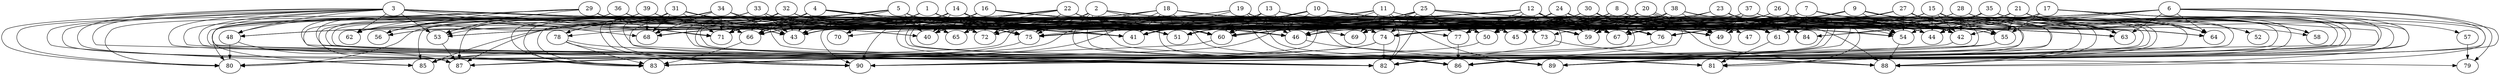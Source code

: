 // DAG automatically generated by daggen at Wed Apr 12 12:23:41 2017
// ./daggen --dot -n 90 --jump=5 --fat=0.8 --regularity=0.2 --density=0.4 
digraph G {
  1 [size="3682947010", alpha="0.09"]
  1 -> 48 [size ="134217728"]
  1 -> 50 [size ="134217728"]
  1 -> 60 [size ="134217728"]
  1 -> 66 [size ="134217728"]
  1 -> 67 [size ="134217728"]
  1 -> 70 [size ="134217728"]
  1 -> 71 [size ="134217728"]
  1 -> 75 [size ="134217728"]
  1 -> 84 [size ="134217728"]
  1 -> 89 [size ="134217728"]
  2 [size="21951273810", alpha="0.01"]
  2 -> 45 [size ="536870912"]
  2 -> 49 [size ="536870912"]
  2 -> 60 [size ="536870912"]
  2 -> 72 [size ="536870912"]
  2 -> 74 [size ="536870912"]
  2 -> 75 [size ="536870912"]
  2 -> 76 [size ="536870912"]
  2 -> 78 [size ="536870912"]
  2 -> 80 [size ="536870912"]
  2 -> 81 [size ="536870912"]
  2 -> 86 [size ="536870912"]
  2 -> 89 [size ="536870912"]
  3 [size="782757789696", alpha="0.09"]
  3 -> 40 [size ="679477248"]
  3 -> 48 [size ="679477248"]
  3 -> 53 [size ="679477248"]
  3 -> 59 [size ="679477248"]
  3 -> 60 [size ="679477248"]
  3 -> 61 [size ="679477248"]
  3 -> 62 [size ="679477248"]
  3 -> 68 [size ="679477248"]
  3 -> 69 [size ="679477248"]
  3 -> 71 [size ="679477248"]
  3 -> 72 [size ="679477248"]
  3 -> 75 [size ="679477248"]
  3 -> 79 [size ="679477248"]
  3 -> 80 [size ="679477248"]
  3 -> 82 [size ="679477248"]
  3 -> 83 [size ="679477248"]
  3 -> 85 [size ="679477248"]
  3 -> 86 [size ="679477248"]
  3 -> 87 [size ="679477248"]
  3 -> 89 [size ="679477248"]
  4 [size="1244832103025", alpha="0.10"]
  4 -> 41 [size ="838860800"]
  4 -> 43 [size ="838860800"]
  4 -> 55 [size ="838860800"]
  4 -> 65 [size ="838860800"]
  4 -> 66 [size ="838860800"]
  4 -> 71 [size ="838860800"]
  4 -> 77 [size ="838860800"]
  4 -> 80 [size ="838860800"]
  4 -> 83 [size ="838860800"]
  4 -> 84 [size ="838860800"]
  4 -> 86 [size ="838860800"]
  4 -> 89 [size ="838860800"]
  5 [size="635936844192", alpha="0.03"]
  5 -> 40 [size ="536870912"]
  5 -> 41 [size ="536870912"]
  5 -> 43 [size ="536870912"]
  5 -> 44 [size ="536870912"]
  5 -> 48 [size ="536870912"]
  5 -> 50 [size ="536870912"]
  5 -> 66 [size ="536870912"]
  5 -> 67 [size ="536870912"]
  5 -> 74 [size ="536870912"]
  5 -> 75 [size ="536870912"]
  5 -> 83 [size ="536870912"]
  5 -> 85 [size ="536870912"]
  6 [size="134217728000", alpha="0.18"]
  6 -> 42 [size ="209715200"]
  6 -> 44 [size ="209715200"]
  6 -> 49 [size ="209715200"]
  6 -> 63 [size ="209715200"]
  6 -> 64 [size ="209715200"]
  6 -> 67 [size ="209715200"]
  6 -> 79 [size ="209715200"]
  6 -> 81 [size ="209715200"]
  6 -> 86 [size ="209715200"]
  6 -> 89 [size ="209715200"]
  7 [size="3883945458", alpha="0.03"]
  7 -> 42 [size ="301989888"]
  7 -> 45 [size ="301989888"]
  7 -> 46 [size ="301989888"]
  7 -> 51 [size ="301989888"]
  7 -> 63 [size ="301989888"]
  7 -> 67 [size ="301989888"]
  7 -> 73 [size ="301989888"]
  7 -> 84 [size ="301989888"]
  7 -> 86 [size ="301989888"]
  7 -> 88 [size ="301989888"]
  8 [size="1430435722", alpha="0.07"]
  8 -> 40 [size ="33554432"]
  8 -> 42 [size ="33554432"]
  8 -> 43 [size ="33554432"]
  8 -> 47 [size ="33554432"]
  8 -> 49 [size ="33554432"]
  8 -> 50 [size ="33554432"]
  8 -> 54 [size ="33554432"]
  8 -> 59 [size ="33554432"]
  8 -> 61 [size ="33554432"]
  8 -> 66 [size ="33554432"]
  8 -> 67 [size ="33554432"]
  8 -> 71 [size ="33554432"]
  8 -> 77 [size ="33554432"]
  8 -> 88 [size ="33554432"]
  9 [size="16174439669", alpha="0.13"]
  9 -> 42 [size ="838860800"]
  9 -> 49 [size ="838860800"]
  9 -> 54 [size ="838860800"]
  9 -> 59 [size ="838860800"]
  9 -> 63 [size ="838860800"]
  9 -> 69 [size ="838860800"]
  9 -> 75 [size ="838860800"]
  9 -> 76 [size ="838860800"]
  9 -> 82 [size ="838860800"]
  9 -> 89 [size ="838860800"]
  10 [size="782757789696", alpha="0.13"]
  10 -> 41 [size ="679477248"]
  10 -> 43 [size ="679477248"]
  10 -> 51 [size ="679477248"]
  10 -> 54 [size ="679477248"]
  10 -> 59 [size ="679477248"]
  10 -> 60 [size ="679477248"]
  10 -> 63 [size ="679477248"]
  10 -> 66 [size ="679477248"]
  10 -> 73 [size ="679477248"]
  10 -> 75 [size ="679477248"]
  10 -> 76 [size ="679477248"]
  10 -> 87 [size ="679477248"]
  10 -> 88 [size ="679477248"]
  10 -> 90 [size ="679477248"]
  11 [size="1983655160", alpha="0.01"]
  11 -> 41 [size ="33554432"]
  11 -> 46 [size ="33554432"]
  11 -> 49 [size ="33554432"]
  11 -> 60 [size ="33554432"]
  11 -> 69 [size ="33554432"]
  11 -> 74 [size ="33554432"]
  11 -> 76 [size ="33554432"]
  11 -> 82 [size ="33554432"]
  11 -> 89 [size ="33554432"]
  12 [size="25585288152", alpha="0.10"]
  12 -> 41 [size ="536870912"]
  12 -> 42 [size ="536870912"]
  12 -> 50 [size ="536870912"]
  12 -> 54 [size ="536870912"]
  12 -> 60 [size ="536870912"]
  12 -> 62 [size ="536870912"]
  12 -> 63 [size ="536870912"]
  12 -> 64 [size ="536870912"]
  12 -> 65 [size ="536870912"]
  12 -> 67 [size ="536870912"]
  12 -> 71 [size ="536870912"]
  12 -> 73 [size ="536870912"]
  12 -> 76 [size ="536870912"]
  12 -> 77 [size ="536870912"]
  12 -> 82 [size ="536870912"]
  13 [size="4198736398", alpha="0.15"]
  13 -> 41 [size ="209715200"]
  13 -> 42 [size ="209715200"]
  13 -> 46 [size ="209715200"]
  13 -> 54 [size ="209715200"]
  13 -> 60 [size ="209715200"]
  13 -> 64 [size ="209715200"]
  13 -> 66 [size ="209715200"]
  13 -> 72 [size ="209715200"]
  13 -> 75 [size ="209715200"]
  14 [size="8459194034", alpha="0.16"]
  14 -> 40 [size ="134217728"]
  14 -> 41 [size ="134217728"]
  14 -> 43 [size ="134217728"]
  14 -> 44 [size ="134217728"]
  14 -> 49 [size ="134217728"]
  14 -> 51 [size ="134217728"]
  14 -> 53 [size ="134217728"]
  14 -> 59 [size ="134217728"]
  14 -> 60 [size ="134217728"]
  14 -> 66 [size ="134217728"]
  14 -> 70 [size ="134217728"]
  14 -> 75 [size ="134217728"]
  14 -> 81 [size ="134217728"]
  14 -> 84 [size ="134217728"]
  14 -> 87 [size ="134217728"]
  14 -> 90 [size ="134217728"]
  15 [size="19009796138", alpha="0.02"]
  15 -> 42 [size ="33554432"]
  15 -> 44 [size ="33554432"]
  15 -> 51 [size ="33554432"]
  15 -> 52 [size ="33554432"]
  15 -> 55 [size ="33554432"]
  15 -> 60 [size ="33554432"]
  15 -> 61 [size ="33554432"]
  15 -> 64 [size ="33554432"]
  15 -> 77 [size ="33554432"]
  15 -> 87 [size ="33554432"]
  16 [size="1073741824000", alpha="0.18"]
  16 -> 40 [size ="838860800"]
  16 -> 43 [size ="838860800"]
  16 -> 44 [size ="838860800"]
  16 -> 51 [size ="838860800"]
  16 -> 55 [size ="838860800"]
  16 -> 59 [size ="838860800"]
  16 -> 68 [size ="838860800"]
  16 -> 71 [size ="838860800"]
  16 -> 72 [size ="838860800"]
  16 -> 77 [size ="838860800"]
  16 -> 81 [size ="838860800"]
  16 -> 82 [size ="838860800"]
  16 -> 90 [size ="838860800"]
  17 [size="8589934592", alpha="0.17"]
  17 -> 41 [size ="33554432"]
  17 -> 44 [size ="33554432"]
  17 -> 49 [size ="33554432"]
  17 -> 55 [size ="33554432"]
  17 -> 64 [size ="33554432"]
  17 -> 76 [size ="33554432"]
  17 -> 81 [size ="33554432"]
  17 -> 84 [size ="33554432"]
  17 -> 88 [size ="33554432"]
  17 -> 90 [size ="33554432"]
  18 [size="14890661186", alpha="0.18"]
  18 -> 40 [size ="679477248"]
  18 -> 41 [size ="679477248"]
  18 -> 42 [size ="679477248"]
  18 -> 43 [size ="679477248"]
  18 -> 49 [size ="679477248"]
  18 -> 50 [size ="679477248"]
  18 -> 51 [size ="679477248"]
  18 -> 63 [size ="679477248"]
  18 -> 71 [size ="679477248"]
  18 -> 73 [size ="679477248"]
  18 -> 80 [size ="679477248"]
  18 -> 81 [size ="679477248"]
  18 -> 86 [size ="679477248"]
  18 -> 87 [size ="679477248"]
  19 [size="3476241976", alpha="0.19"]
  19 -> 41 [size ="75497472"]
  19 -> 42 [size ="75497472"]
  19 -> 46 [size ="75497472"]
  19 -> 60 [size ="75497472"]
  19 -> 62 [size ="75497472"]
  19 -> 67 [size ="75497472"]
  19 -> 75 [size ="75497472"]
  19 -> 86 [size ="75497472"]
  19 -> 88 [size ="75497472"]
  20 [size="134217728000", alpha="0.15"]
  20 -> 42 [size ="209715200"]
  20 -> 45 [size ="209715200"]
  20 -> 46 [size ="209715200"]
  20 -> 59 [size ="209715200"]
  20 -> 68 [size ="209715200"]
  20 -> 76 [size ="209715200"]
  20 -> 86 [size ="209715200"]
  20 -> 86 [size ="209715200"]
  21 [size="121993328218", alpha="0.20"]
  21 -> 43 [size ="411041792"]
  21 -> 44 [size ="411041792"]
  21 -> 55 [size ="411041792"]
  21 -> 57 [size ="411041792"]
  21 -> 58 [size ="411041792"]
  21 -> 63 [size ="411041792"]
  21 -> 66 [size ="411041792"]
  21 -> 67 [size ="411041792"]
  21 -> 71 [size ="411041792"]
  21 -> 83 [size ="411041792"]
  21 -> 86 [size ="411041792"]
  21 -> 88 [size ="411041792"]
  22 [size="559629145", alpha="0.02"]
  22 -> 40 [size ="33554432"]
  22 -> 44 [size ="33554432"]
  22 -> 46 [size ="33554432"]
  22 -> 50 [size ="33554432"]
  22 -> 59 [size ="33554432"]
  22 -> 60 [size ="33554432"]
  22 -> 65 [size ="33554432"]
  22 -> 67 [size ="33554432"]
  22 -> 68 [size ="33554432"]
  22 -> 71 [size ="33554432"]
  22 -> 75 [size ="33554432"]
  22 -> 77 [size ="33554432"]
  22 -> 85 [size ="33554432"]
  23 [size="15762906734", alpha="0.08"]
  23 -> 44 [size ="301989888"]
  23 -> 55 [size ="301989888"]
  23 -> 61 [size ="301989888"]
  23 -> 67 [size ="301989888"]
  23 -> 70 [size ="301989888"]
  23 -> 72 [size ="301989888"]
  23 -> 84 [size ="301989888"]
  24 [size="368293445632", alpha="0.15"]
  24 -> 41 [size ="411041792"]
  24 -> 43 [size ="411041792"]
  24 -> 50 [size ="411041792"]
  24 -> 59 [size ="411041792"]
  24 -> 64 [size ="411041792"]
  24 -> 67 [size ="411041792"]
  24 -> 86 [size ="411041792"]
  25 [size="1266749023563", alpha="0.15"]
  25 -> 43 [size ="838860800"]
  25 -> 46 [size ="838860800"]
  25 -> 49 [size ="838860800"]
  25 -> 51 [size ="838860800"]
  25 -> 59 [size ="838860800"]
  25 -> 60 [size ="838860800"]
  25 -> 61 [size ="838860800"]
  25 -> 63 [size ="838860800"]
  25 -> 69 [size ="838860800"]
  25 -> 74 [size ="838860800"]
  25 -> 77 [size ="838860800"]
  25 -> 82 [size ="838860800"]
  26 [size="1116515240", alpha="0.06"]
  26 -> 50 [size ="75497472"]
  26 -> 53 [size ="75497472"]
  26 -> 54 [size ="75497472"]
  26 -> 58 [size ="75497472"]
  26 -> 61 [size ="75497472"]
  26 -> 74 [size ="75497472"]
  26 -> 75 [size ="75497472"]
  26 -> 82 [size ="75497472"]
  26 -> 88 [size ="75497472"]
  26 -> 89 [size ="75497472"]
  27 [size="782757789696", alpha="0.04"]
  27 -> 42 [size ="679477248"]
  27 -> 49 [size ="679477248"]
  27 -> 50 [size ="679477248"]
  27 -> 54 [size ="679477248"]
  27 -> 55 [size ="679477248"]
  27 -> 63 [size ="679477248"]
  27 -> 64 [size ="679477248"]
  27 -> 74 [size ="679477248"]
  27 -> 75 [size ="679477248"]
  27 -> 76 [size ="679477248"]
  27 -> 82 [size ="679477248"]
  27 -> 89 [size ="679477248"]
  28 [size="8589934592", alpha="0.14"]
  28 -> 42 [size ="33554432"]
  28 -> 52 [size ="33554432"]
  28 -> 53 [size ="33554432"]
  28 -> 56 [size ="33554432"]
  28 -> 58 [size ="33554432"]
  28 -> 59 [size ="33554432"]
  28 -> 64 [size ="33554432"]
  28 -> 74 [size ="33554432"]
  28 -> 81 [size ="33554432"]
  28 -> 82 [size ="33554432"]
  29 [size="18053206812", alpha="0.15"]
  29 -> 40 [size ="536870912"]
  29 -> 46 [size ="536870912"]
  29 -> 53 [size ="536870912"]
  29 -> 56 [size ="536870912"]
  29 -> 66 [size ="536870912"]
  29 -> 71 [size ="536870912"]
  29 -> 75 [size ="536870912"]
  29 -> 80 [size ="536870912"]
  29 -> 82 [size ="536870912"]
  30 [size="368293445632", alpha="0.02"]
  30 -> 40 [size ="411041792"]
  30 -> 44 [size ="411041792"]
  30 -> 46 [size ="411041792"]
  30 -> 49 [size ="411041792"]
  30 -> 51 [size ="411041792"]
  30 -> 59 [size ="411041792"]
  30 -> 61 [size ="411041792"]
  30 -> 68 [size ="411041792"]
  30 -> 74 [size ="411041792"]
  30 -> 75 [size ="411041792"]
  30 -> 83 [size ="411041792"]
  30 -> 84 [size ="411041792"]
  30 -> 88 [size ="411041792"]
  31 [size="68719476736", alpha="0.19"]
  31 -> 43 [size ="134217728"]
  31 -> 45 [size ="134217728"]
  31 -> 51 [size ="134217728"]
  31 -> 53 [size ="134217728"]
  31 -> 67 [size ="134217728"]
  31 -> 68 [size ="134217728"]
  31 -> 71 [size ="134217728"]
  31 -> 78 [size ="134217728"]
  31 -> 81 [size ="134217728"]
  31 -> 82 [size ="134217728"]
  31 -> 83 [size ="134217728"]
  32 [size="549755813888", alpha="0.14"]
  32 -> 41 [size ="536870912"]
  32 -> 43 [size ="536870912"]
  32 -> 46 [size ="536870912"]
  32 -> 54 [size ="536870912"]
  32 -> 56 [size ="536870912"]
  32 -> 64 [size ="536870912"]
  32 -> 68 [size ="536870912"]
  32 -> 71 [size ="536870912"]
  32 -> 72 [size ="536870912"]
  32 -> 74 [size ="536870912"]
  32 -> 82 [size ="536870912"]
  32 -> 87 [size ="536870912"]
  32 -> 89 [size ="536870912"]
  32 -> 90 [size ="536870912"]
  33 [size="12046786308", alpha="0.16"]
  33 -> 41 [size ="536870912"]
  33 -> 43 [size ="536870912"]
  33 -> 46 [size ="536870912"]
  33 -> 51 [size ="536870912"]
  33 -> 56 [size ="536870912"]
  33 -> 66 [size ="536870912"]
  33 -> 74 [size ="536870912"]
  33 -> 75 [size ="536870912"]
  33 -> 83 [size ="536870912"]
  33 -> 90 [size ="536870912"]
  34 [size="134217728000", alpha="0.04"]
  34 -> 41 [size ="209715200"]
  34 -> 43 [size ="209715200"]
  34 -> 44 [size ="209715200"]
  34 -> 51 [size ="209715200"]
  34 -> 56 [size ="209715200"]
  34 -> 68 [size ="209715200"]
  34 -> 69 [size ="209715200"]
  34 -> 71 [size ="209715200"]
  34 -> 74 [size ="209715200"]
  34 -> 78 [size ="209715200"]
  34 -> 80 [size ="209715200"]
  34 -> 86 [size ="209715200"]
  34 -> 87 [size ="209715200"]
  35 [size="243977033110", alpha="0.13"]
  35 -> 40 [size ="411041792"]
  35 -> 44 [size ="411041792"]
  35 -> 54 [size ="411041792"]
  35 -> 58 [size ="411041792"]
  35 -> 63 [size ="411041792"]
  35 -> 64 [size ="411041792"]
  35 -> 67 [size ="411041792"]
  35 -> 74 [size ="411041792"]
  35 -> 83 [size ="411041792"]
  35 -> 84 [size ="411041792"]
  35 -> 89 [size ="411041792"]
  36 [size="21847943388", alpha="0.12"]
  36 -> 41 [size ="838860800"]
  36 -> 43 [size ="838860800"]
  36 -> 46 [size ="838860800"]
  36 -> 66 [size ="838860800"]
  36 -> 76 [size ="838860800"]
  36 -> 80 [size ="838860800"]
  36 -> 82 [size ="838860800"]
  36 -> 83 [size ="838860800"]
  36 -> 86 [size ="838860800"]
  37 [size="7035582579", alpha="0.08"]
  37 -> 46 [size ="679477248"]
  37 -> 49 [size ="679477248"]
  37 -> 54 [size ="679477248"]
  37 -> 72 [size ="679477248"]
  37 -> 80 [size ="679477248"]
  37 -> 86 [size ="679477248"]
  38 [size="231928233984", alpha="0.16"]
  38 -> 42 [size ="301989888"]
  38 -> 44 [size ="301989888"]
  38 -> 49 [size ="301989888"]
  38 -> 56 [size ="301989888"]
  38 -> 59 [size ="301989888"]
  38 -> 65 [size ="301989888"]
  38 -> 67 [size ="301989888"]
  38 -> 74 [size ="301989888"]
  38 -> 76 [size ="301989888"]
  38 -> 81 [size ="301989888"]
  38 -> 89 [size ="301989888"]
  39 [size="68719476736", alpha="0.01"]
  39 -> 48 [size ="134217728"]
  39 -> 49 [size ="134217728"]
  39 -> 56 [size ="134217728"]
  39 -> 62 [size ="134217728"]
  39 -> 65 [size ="134217728"]
  39 -> 67 [size ="134217728"]
  39 -> 68 [size ="134217728"]
  39 -> 74 [size ="134217728"]
  39 -> 85 [size ="134217728"]
  39 -> 90 [size ="134217728"]
  40 [size="17296718170", alpha="0.09"]
  41 [size="549755813888", alpha="0.01"]
  42 [size="78398098404", alpha="0.17"]
  42 -> 89 [size ="134217728"]
  43 [size="447892640299", alpha="0.09"]
  44 [size="49151507788", alpha="0.14"]
  45 [size="684807316361", alpha="0.10"]
  46 [size="431089371747", alpha="0.18"]
  46 -> 89 [size ="411041792"]
  47 [size="368293445632", alpha="0.07"]
  48 [size="13517005818", alpha="0.04"]
  48 -> 80 [size ="301989888"]
  48 -> 87 [size ="301989888"]
  49 [size="782757789696", alpha="0.01"]
  50 [size="68719476736", alpha="0.17"]
  50 -> 83 [size ="134217728"]
  51 [size="57840538584", alpha="0.01"]
  52 [size="134217728000", alpha="0.06"]
  53 [size="1036772968463", alpha="0.08"]
  53 -> 87 [size ="679477248"]
  54 [size="3784472577", alpha="0.01"]
  54 -> 88 [size ="301989888"]
  55 [size="28991029248", alpha="0.13"]
  55 -> 83 [size ="75497472"]
  55 -> 90 [size ="75497472"]
  56 [size="10310126100", alpha="0.13"]
  57 [size="968398610", alpha="0.08"]
  57 -> 79 [size ="75497472"]
  58 [size="368293445632", alpha="0.14"]
  59 [size="28874548189", alpha="0.08"]
  60 [size="1073741824000", alpha="0.14"]
  60 -> 83 [size ="838860800"]
  61 [size="10480590936", alpha="0.19"]
  61 -> 81 [size ="301989888"]
  62 [size="294782278142", alpha="0.14"]
  63 [size="7959173838", alpha="0.08"]
  64 [size="5378160692", alpha="0.11"]
  65 [size="68719476736", alpha="0.17"]
  66 [size="134217728000", alpha="0.09"]
  66 -> 83 [size ="209715200"]
  67 [size="14608396702", alpha="0.14"]
  68 [size="1073741824000", alpha="0.07"]
  69 [size="1210990672", alpha="0.11"]
  70 [size="14505121722", alpha="0.08"]
  71 [size="17345793053", alpha="0.00"]
  72 [size="782757789696", alpha="0.01"]
  73 [size="549755813888", alpha="0.01"]
  73 -> 88 [size ="536870912"]
  74 [size="612022925572", alpha="0.11"]
  74 -> 82 [size ="679477248"]
  74 -> 85 [size ="679477248"]
  74 -> 90 [size ="679477248"]
  75 [size="17069663785", alpha="0.14"]
  75 -> 85 [size ="679477248"]
  76 [size="831235996619", alpha="0.17"]
  76 -> 90 [size ="679477248"]
  77 [size="46339580706", alpha="0.01"]
  77 -> 86 [size ="75497472"]
  78 [size="18576775259", alpha="0.03"]
  78 -> 82 [size ="411041792"]
  78 -> 83 [size ="411041792"]
  78 -> 90 [size ="411041792"]
  79 [size="68719476736", alpha="0.01"]
  80 [size="87764916206", alpha="0.17"]
  81 [size="27282175812", alpha="0.02"]
  82 [size="231928233984", alpha="0.06"]
  83 [size="549755813888", alpha="0.10"]
  84 [size="368293445632", alpha="0.17"]
  85 [size="10600933948", alpha="0.19"]
  86 [size="139994575941", alpha="0.14"]
  87 [size="8886333075", alpha="0.16"]
  88 [size="1073741824000", alpha="0.06"]
  89 [size="782757789696", alpha="0.07"]
  90 [size="12436848950", alpha="0.13"]
}
